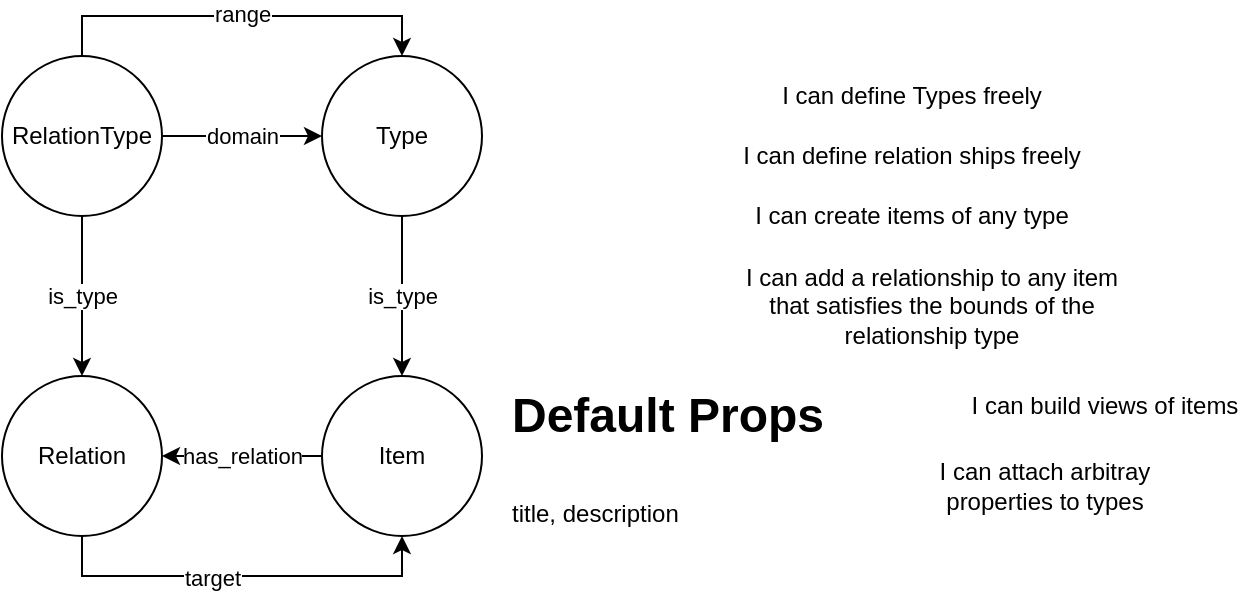 <mxfile version="20.7.4" type="device"><diagram id="yaIt50ySN-ShHmHG83gE" name="Page-1"><mxGraphModel dx="981" dy="567" grid="1" gridSize="10" guides="1" tooltips="1" connect="1" arrows="1" fold="1" page="1" pageScale="1" pageWidth="827" pageHeight="1169" math="0" shadow="0"><root><mxCell id="0"/><mxCell id="1" parent="0"/><mxCell id="D1gC6rVoHpyuzIAYJtYa-1" value="Item" style="ellipse;whiteSpace=wrap;html=1;aspect=fixed;" vertex="1" parent="1"><mxGeometry x="360" y="560" width="80" height="80" as="geometry"/></mxCell><mxCell id="D1gC6rVoHpyuzIAYJtYa-3" style="edgeStyle=orthogonalEdgeStyle;rounded=0;orthogonalLoop=1;jettySize=auto;html=1;" edge="1" parent="1" source="D1gC6rVoHpyuzIAYJtYa-2" target="D1gC6rVoHpyuzIAYJtYa-1"><mxGeometry relative="1" as="geometry"/></mxCell><mxCell id="D1gC6rVoHpyuzIAYJtYa-4" value="is_type" style="edgeLabel;html=1;align=center;verticalAlign=middle;resizable=0;points=[];" vertex="1" connectable="0" parent="D1gC6rVoHpyuzIAYJtYa-3"><mxGeometry x="0.216" y="3" relative="1" as="geometry"><mxPoint x="-3" y="-9" as="offset"/></mxGeometry></mxCell><mxCell id="D1gC6rVoHpyuzIAYJtYa-15" style="edgeStyle=orthogonalEdgeStyle;rounded=0;orthogonalLoop=1;jettySize=auto;html=1;entryX=1;entryY=0.5;entryDx=0;entryDy=0;exitX=0;exitY=0.5;exitDx=0;exitDy=0;" edge="1" parent="1" source="D1gC6rVoHpyuzIAYJtYa-1" target="D1gC6rVoHpyuzIAYJtYa-14"><mxGeometry relative="1" as="geometry"/></mxCell><mxCell id="D1gC6rVoHpyuzIAYJtYa-16" value="has_relation" style="edgeLabel;html=1;align=center;verticalAlign=middle;resizable=0;points=[];" vertex="1" connectable="0" parent="D1gC6rVoHpyuzIAYJtYa-15"><mxGeometry x="0.132" y="2" relative="1" as="geometry"><mxPoint x="5" y="-2" as="offset"/></mxGeometry></mxCell><mxCell id="D1gC6rVoHpyuzIAYJtYa-2" value="Type" style="ellipse;whiteSpace=wrap;html=1;aspect=fixed;" vertex="1" parent="1"><mxGeometry x="360" y="400" width="80" height="80" as="geometry"/></mxCell><mxCell id="D1gC6rVoHpyuzIAYJtYa-10" value="&lt;h1&gt;&lt;span style=&quot;background-color: initial;&quot;&gt;Default Props&lt;/span&gt;&lt;/h1&gt;&lt;h1&gt;&lt;span style=&quot;font-size: 12px; font-weight: 400;&quot;&gt;title, description&lt;/span&gt;&lt;/h1&gt;" style="text;html=1;strokeColor=none;fillColor=none;spacing=5;spacingTop=-20;whiteSpace=wrap;overflow=hidden;rounded=0;" vertex="1" parent="1"><mxGeometry x="450" y="560" width="190" height="90" as="geometry"/></mxCell><mxCell id="D1gC6rVoHpyuzIAYJtYa-23" style="edgeStyle=orthogonalEdgeStyle;rounded=0;orthogonalLoop=1;jettySize=auto;html=1;entryX=0.5;entryY=1;entryDx=0;entryDy=0;exitX=0.5;exitY=1;exitDx=0;exitDy=0;" edge="1" parent="1" source="D1gC6rVoHpyuzIAYJtYa-14" target="D1gC6rVoHpyuzIAYJtYa-1"><mxGeometry relative="1" as="geometry"/></mxCell><mxCell id="D1gC6rVoHpyuzIAYJtYa-24" value="target" style="edgeLabel;html=1;align=center;verticalAlign=middle;resizable=0;points=[];" vertex="1" connectable="0" parent="D1gC6rVoHpyuzIAYJtYa-23"><mxGeometry x="-0.148" y="-1" relative="1" as="geometry"><mxPoint as="offset"/></mxGeometry></mxCell><mxCell id="D1gC6rVoHpyuzIAYJtYa-14" value="Relation&lt;br&gt;" style="ellipse;whiteSpace=wrap;html=1;aspect=fixed;" vertex="1" parent="1"><mxGeometry x="200" y="560" width="80" height="80" as="geometry"/></mxCell><mxCell id="D1gC6rVoHpyuzIAYJtYa-26" style="edgeStyle=orthogonalEdgeStyle;rounded=0;orthogonalLoop=1;jettySize=auto;html=1;entryX=0.5;entryY=0;entryDx=0;entryDy=0;" edge="1" parent="1" source="D1gC6rVoHpyuzIAYJtYa-25" target="D1gC6rVoHpyuzIAYJtYa-14"><mxGeometry relative="1" as="geometry"/></mxCell><mxCell id="D1gC6rVoHpyuzIAYJtYa-31" value="is_type" style="edgeLabel;html=1;align=center;verticalAlign=middle;resizable=0;points=[];" vertex="1" connectable="0" parent="D1gC6rVoHpyuzIAYJtYa-26"><mxGeometry x="-0.314" y="-1" relative="1" as="geometry"><mxPoint x="1" y="12" as="offset"/></mxGeometry></mxCell><mxCell id="D1gC6rVoHpyuzIAYJtYa-27" style="edgeStyle=orthogonalEdgeStyle;rounded=0;orthogonalLoop=1;jettySize=auto;html=1;" edge="1" parent="1" source="D1gC6rVoHpyuzIAYJtYa-25" target="D1gC6rVoHpyuzIAYJtYa-2"><mxGeometry relative="1" as="geometry"/></mxCell><mxCell id="D1gC6rVoHpyuzIAYJtYa-28" value="domain" style="edgeLabel;html=1;align=center;verticalAlign=middle;resizable=0;points=[];" vertex="1" connectable="0" parent="D1gC6rVoHpyuzIAYJtYa-27"><mxGeometry x="-0.275" y="1" relative="1" as="geometry"><mxPoint x="11" y="1" as="offset"/></mxGeometry></mxCell><mxCell id="D1gC6rVoHpyuzIAYJtYa-29" style="edgeStyle=orthogonalEdgeStyle;rounded=0;orthogonalLoop=1;jettySize=auto;html=1;exitX=0.5;exitY=0;exitDx=0;exitDy=0;entryX=0.5;entryY=0;entryDx=0;entryDy=0;" edge="1" parent="1" source="D1gC6rVoHpyuzIAYJtYa-25" target="D1gC6rVoHpyuzIAYJtYa-2"><mxGeometry relative="1" as="geometry"/></mxCell><mxCell id="D1gC6rVoHpyuzIAYJtYa-30" value="range" style="edgeLabel;html=1;align=center;verticalAlign=middle;resizable=0;points=[];" vertex="1" connectable="0" parent="D1gC6rVoHpyuzIAYJtYa-29"><mxGeometry x="0.042" y="1" relative="1" as="geometry"><mxPoint x="-4" as="offset"/></mxGeometry></mxCell><mxCell id="D1gC6rVoHpyuzIAYJtYa-25" value="RelationType" style="ellipse;whiteSpace=wrap;html=1;aspect=fixed;" vertex="1" parent="1"><mxGeometry x="200" y="400" width="80" height="80" as="geometry"/></mxCell><mxCell id="D1gC6rVoHpyuzIAYJtYa-32" value="I can define Types freely" style="text;html=1;strokeColor=none;fillColor=none;align=center;verticalAlign=middle;whiteSpace=wrap;rounded=0;" vertex="1" parent="1"><mxGeometry x="580" y="410" width="150" height="20" as="geometry"/></mxCell><mxCell id="D1gC6rVoHpyuzIAYJtYa-33" value="I can define relation ships freely" style="text;html=1;strokeColor=none;fillColor=none;align=center;verticalAlign=middle;whiteSpace=wrap;rounded=0;" vertex="1" parent="1"><mxGeometry x="560" y="440" width="190" height="20" as="geometry"/></mxCell><mxCell id="D1gC6rVoHpyuzIAYJtYa-34" value="I can create items of any type" style="text;html=1;strokeColor=none;fillColor=none;align=center;verticalAlign=middle;whiteSpace=wrap;rounded=0;" vertex="1" parent="1"><mxGeometry x="560" y="470" width="190" height="20" as="geometry"/></mxCell><mxCell id="D1gC6rVoHpyuzIAYJtYa-35" value="I can add a relationship to any item that satisfies the bounds of the relationship type" style="text;html=1;strokeColor=none;fillColor=none;align=center;verticalAlign=middle;whiteSpace=wrap;rounded=0;" vertex="1" parent="1"><mxGeometry x="560" y="500" width="210" height="50" as="geometry"/></mxCell><mxCell id="D1gC6rVoHpyuzIAYJtYa-36" value="I can build views of items" style="text;html=1;strokeColor=none;fillColor=none;align=center;verticalAlign=middle;whiteSpace=wrap;rounded=0;" vertex="1" parent="1"><mxGeometry x="680" y="560" width="143" height="30" as="geometry"/></mxCell><mxCell id="D1gC6rVoHpyuzIAYJtYa-37" value="I can attach arbitray properties to types" style="text;html=1;strokeColor=none;fillColor=none;align=center;verticalAlign=middle;whiteSpace=wrap;rounded=0;" vertex="1" parent="1"><mxGeometry x="650" y="600" width="143" height="30" as="geometry"/></mxCell></root></mxGraphModel></diagram></mxfile>